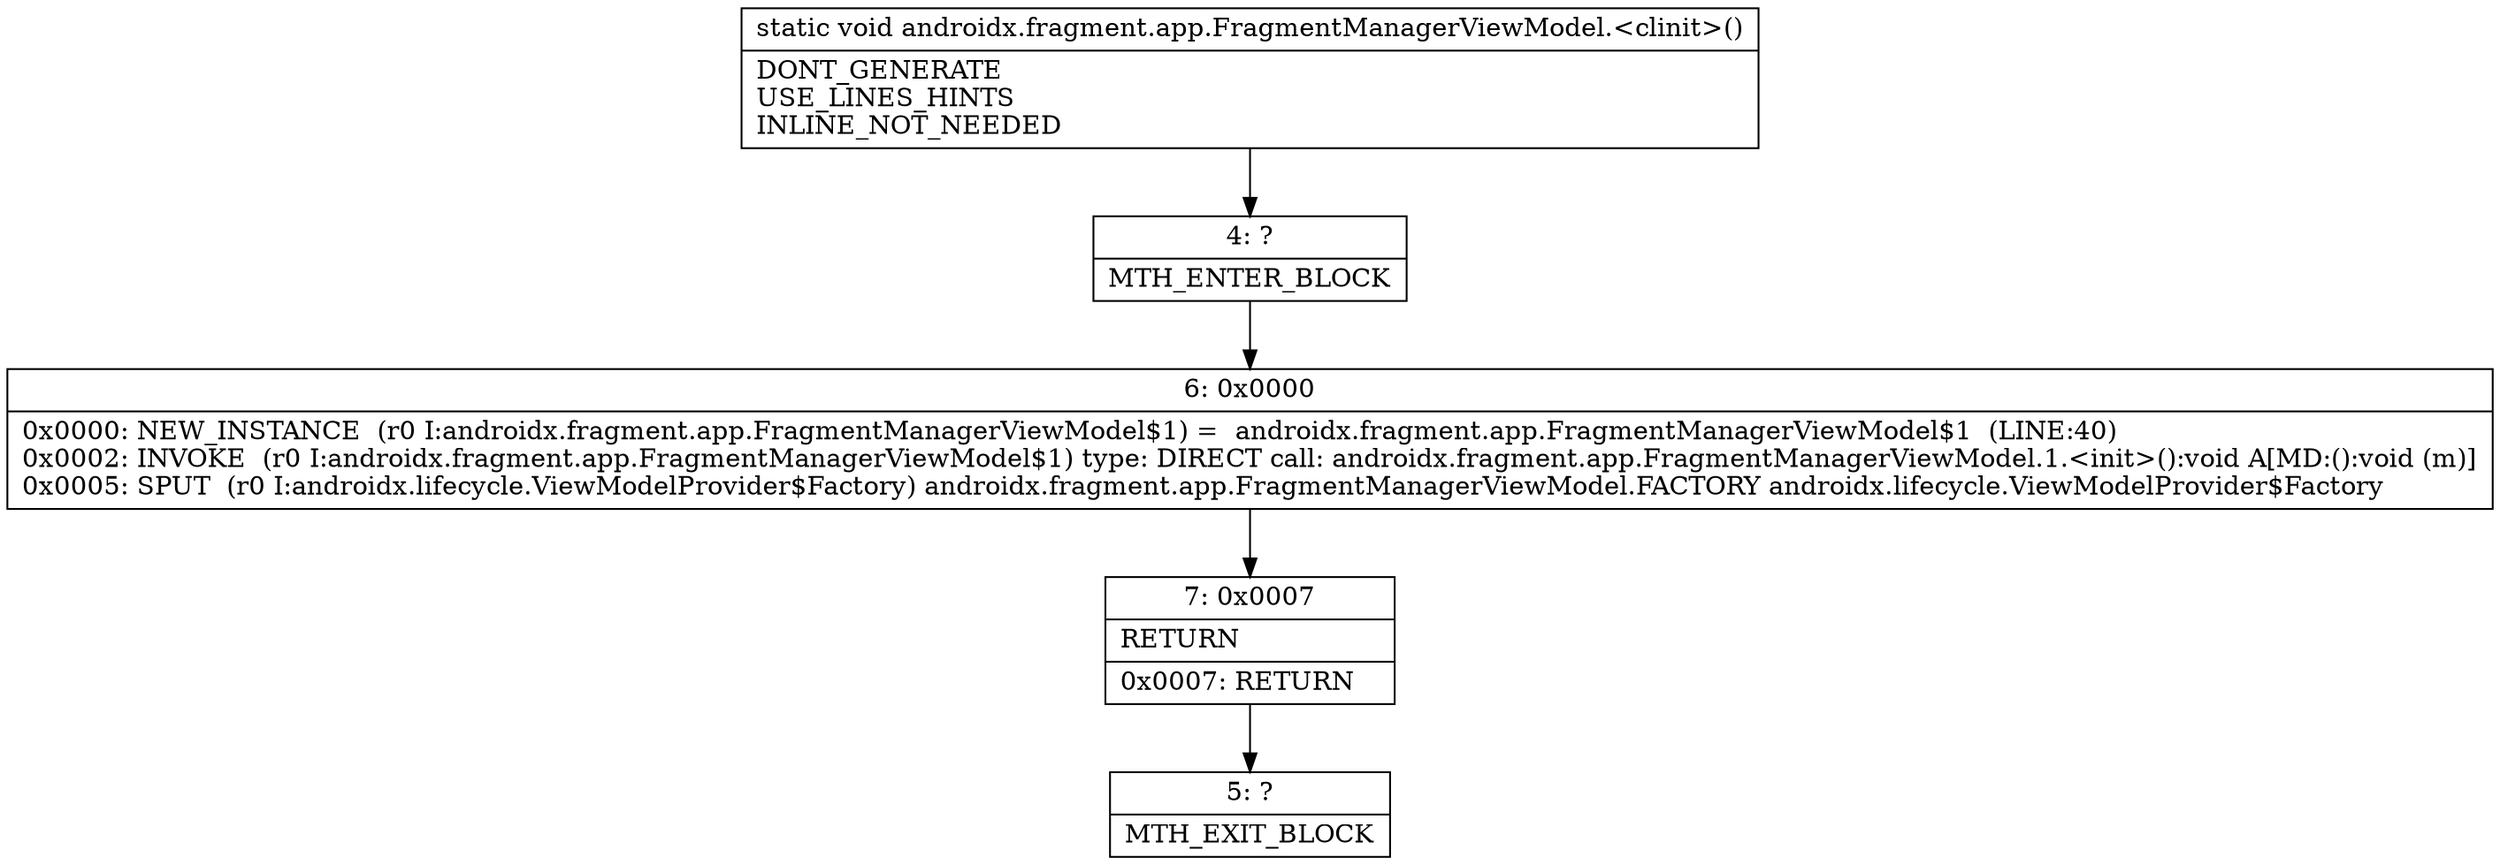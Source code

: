 digraph "CFG forandroidx.fragment.app.FragmentManagerViewModel.\<clinit\>()V" {
Node_4 [shape=record,label="{4\:\ ?|MTH_ENTER_BLOCK\l}"];
Node_6 [shape=record,label="{6\:\ 0x0000|0x0000: NEW_INSTANCE  (r0 I:androidx.fragment.app.FragmentManagerViewModel$1) =  androidx.fragment.app.FragmentManagerViewModel$1  (LINE:40)\l0x0002: INVOKE  (r0 I:androidx.fragment.app.FragmentManagerViewModel$1) type: DIRECT call: androidx.fragment.app.FragmentManagerViewModel.1.\<init\>():void A[MD:():void (m)]\l0x0005: SPUT  (r0 I:androidx.lifecycle.ViewModelProvider$Factory) androidx.fragment.app.FragmentManagerViewModel.FACTORY androidx.lifecycle.ViewModelProvider$Factory \l}"];
Node_7 [shape=record,label="{7\:\ 0x0007|RETURN\l|0x0007: RETURN   \l}"];
Node_5 [shape=record,label="{5\:\ ?|MTH_EXIT_BLOCK\l}"];
MethodNode[shape=record,label="{static void androidx.fragment.app.FragmentManagerViewModel.\<clinit\>()  | DONT_GENERATE\lUSE_LINES_HINTS\lINLINE_NOT_NEEDED\l}"];
MethodNode -> Node_4;Node_4 -> Node_6;
Node_6 -> Node_7;
Node_7 -> Node_5;
}

